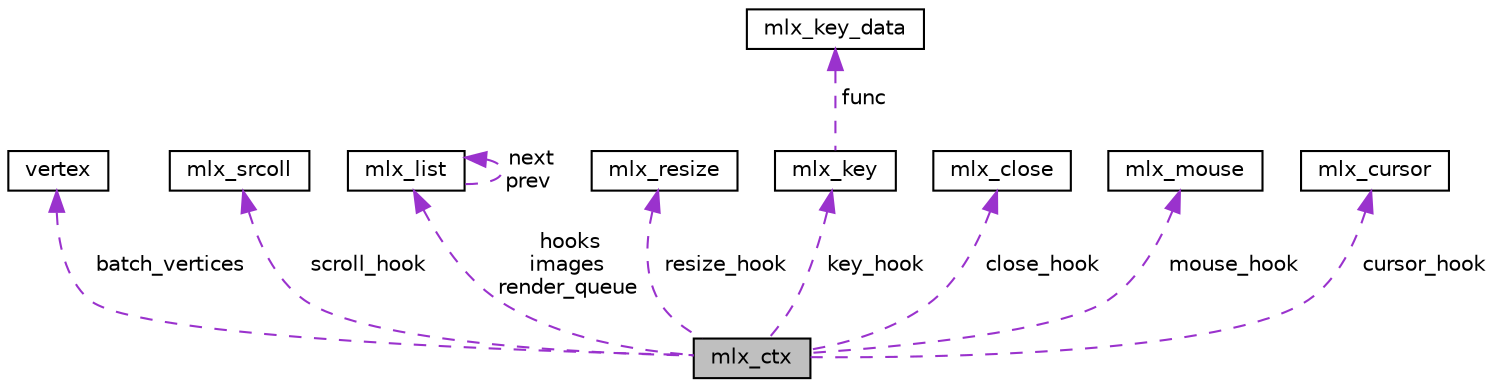 digraph "mlx_ctx"
{
 // LATEX_PDF_SIZE
  edge [fontname="Helvetica",fontsize="10",labelfontname="Helvetica",labelfontsize="10"];
  node [fontname="Helvetica",fontsize="10",shape=record];
  Node1 [label="mlx_ctx",height=0.2,width=0.4,color="black", fillcolor="grey75", style="filled", fontcolor="black",tooltip=" "];
  Node2 -> Node1 [dir="back",color="darkorchid3",fontsize="10",style="dashed",label=" batch_vertices" ,fontname="Helvetica"];
  Node2 [label="vertex",height=0.2,width=0.4,color="black", fillcolor="white", style="filled",URL="$structvertex.html",tooltip=" "];
  Node3 -> Node1 [dir="back",color="darkorchid3",fontsize="10",style="dashed",label=" scroll_hook" ,fontname="Helvetica"];
  Node3 [label="mlx_srcoll",height=0.2,width=0.4,color="black", fillcolor="white", style="filled",URL="$structmlx__srcoll.html",tooltip=" "];
  Node4 -> Node1 [dir="back",color="darkorchid3",fontsize="10",style="dashed",label=" hooks\nimages\nrender_queue" ,fontname="Helvetica"];
  Node4 [label="mlx_list",height=0.2,width=0.4,color="black", fillcolor="white", style="filled",URL="$structmlx__list.html",tooltip=" "];
  Node4 -> Node4 [dir="back",color="darkorchid3",fontsize="10",style="dashed",label=" next\nprev" ,fontname="Helvetica"];
  Node5 -> Node1 [dir="back",color="darkorchid3",fontsize="10",style="dashed",label=" resize_hook" ,fontname="Helvetica"];
  Node5 [label="mlx_resize",height=0.2,width=0.4,color="black", fillcolor="white", style="filled",URL="$structmlx__resize.html",tooltip=" "];
  Node6 -> Node1 [dir="back",color="darkorchid3",fontsize="10",style="dashed",label=" key_hook" ,fontname="Helvetica"];
  Node6 [label="mlx_key",height=0.2,width=0.4,color="black", fillcolor="white", style="filled",URL="$structmlx__key.html",tooltip=" "];
  Node7 -> Node6 [dir="back",color="darkorchid3",fontsize="10",style="dashed",label=" func" ,fontname="Helvetica"];
  Node7 [label="mlx_key_data",height=0.2,width=0.4,color="black", fillcolor="white", style="filled",URL="$structmlx__key__data.html",tooltip=" "];
  Node8 -> Node1 [dir="back",color="darkorchid3",fontsize="10",style="dashed",label=" close_hook" ,fontname="Helvetica"];
  Node8 [label="mlx_close",height=0.2,width=0.4,color="black", fillcolor="white", style="filled",URL="$structmlx__close.html",tooltip=" "];
  Node9 -> Node1 [dir="back",color="darkorchid3",fontsize="10",style="dashed",label=" mouse_hook" ,fontname="Helvetica"];
  Node9 [label="mlx_mouse",height=0.2,width=0.4,color="black", fillcolor="white", style="filled",URL="$structmlx__mouse.html",tooltip=" "];
  Node10 -> Node1 [dir="back",color="darkorchid3",fontsize="10",style="dashed",label=" cursor_hook" ,fontname="Helvetica"];
  Node10 [label="mlx_cursor",height=0.2,width=0.4,color="black", fillcolor="white", style="filled",URL="$structmlx__cursor.html",tooltip=" "];
}
